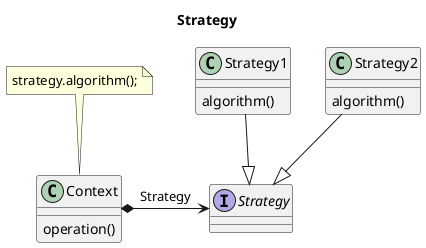 # Ref https://ko.wikipedia.org/wiki/%EC%A0%84%EB%9E%B5_%ED%8C%A8%ED%84%B4

@startuml
title Strategy

class Context {
  operation()
}
interface Strategy {
}
class Strategy1 {
  algorithm()
}
class Strategy2 {
  algorithm()
}

Context *-> Strategy: Strategy
Strategy1 --|> Strategy
Strategy2 --|> Strategy

note top of Context
strategy.algorithm();
end note

@enduml